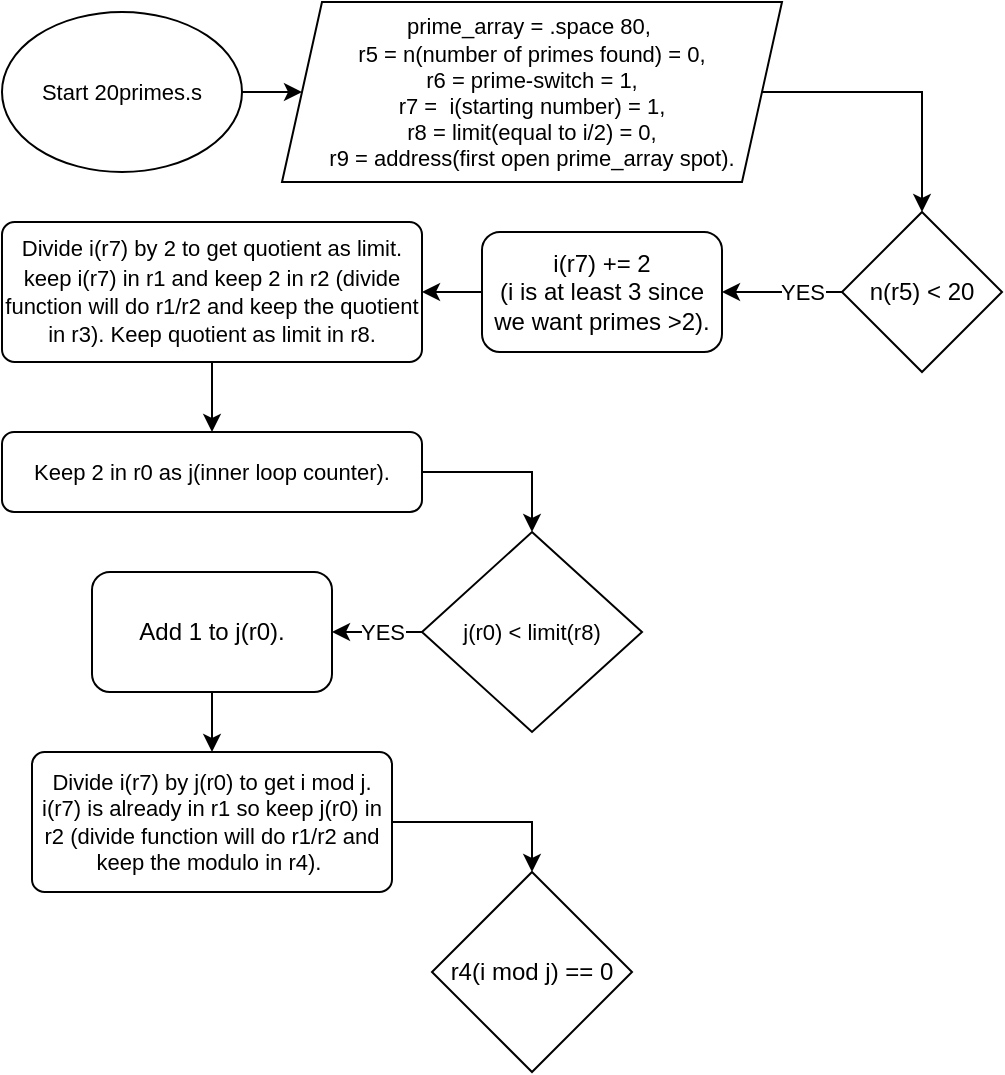 <mxfile version="24.7.17">
  <diagram id="C5RBs43oDa-KdzZeNtuy" name="Page-1">
    <mxGraphModel dx="1024" dy="551" grid="1" gridSize="10" guides="1" tooltips="1" connect="1" arrows="1" fold="1" page="1" pageScale="1" pageWidth="827" pageHeight="1169" math="0" shadow="0">
      <root>
        <mxCell id="WIyWlLk6GJQsqaUBKTNV-0" />
        <mxCell id="WIyWlLk6GJQsqaUBKTNV-1" parent="WIyWlLk6GJQsqaUBKTNV-0" />
        <mxCell id="cQ4_4YdVN7kmOieFbHOs-3" style="edgeStyle=orthogonalEdgeStyle;rounded=0;orthogonalLoop=1;jettySize=auto;html=1;" parent="WIyWlLk6GJQsqaUBKTNV-1" source="cQ4_4YdVN7kmOieFbHOs-0" target="cQ4_4YdVN7kmOieFbHOs-2" edge="1">
          <mxGeometry relative="1" as="geometry" />
        </mxCell>
        <mxCell id="cQ4_4YdVN7kmOieFbHOs-0" value="Start 20primes.s" style="ellipse;whiteSpace=wrap;html=1;fontSize=11;" parent="WIyWlLk6GJQsqaUBKTNV-1" vertex="1">
          <mxGeometry x="20" y="30" width="120" height="80" as="geometry" />
        </mxCell>
        <mxCell id="J-oFv2lPrlL1pE4jfR2Q-1" style="edgeStyle=orthogonalEdgeStyle;rounded=0;orthogonalLoop=1;jettySize=auto;html=1;exitX=1;exitY=0.5;exitDx=0;exitDy=0;entryX=0.5;entryY=0;entryDx=0;entryDy=0;" edge="1" parent="WIyWlLk6GJQsqaUBKTNV-1" source="cQ4_4YdVN7kmOieFbHOs-2" target="J-oFv2lPrlL1pE4jfR2Q-0">
          <mxGeometry relative="1" as="geometry" />
        </mxCell>
        <mxCell id="cQ4_4YdVN7kmOieFbHOs-2" value="&lt;font style=&quot;font-size: 11px;&quot;&gt;prime_array = .space 80,&amp;nbsp;&lt;/font&gt;&lt;div style=&quot;font-size: 11px;&quot;&gt;&lt;font style=&quot;font-size: 11px;&quot;&gt;r5 = n(number of primes found) = 0,&lt;/font&gt;&lt;/div&gt;&lt;div style=&quot;font-size: 11px;&quot;&gt;&lt;font style=&quot;font-size: 11px;&quot;&gt;r6 = prime-switch = 1,&lt;/font&gt;&lt;/div&gt;&lt;div style=&quot;font-size: 11px;&quot;&gt;&lt;font style=&quot;font-size: 11px;&quot;&gt;r7 =&amp;nbsp; i(starting number) = 1,&lt;/font&gt;&lt;/div&gt;&lt;div style=&quot;font-size: 11px;&quot;&gt;&lt;font style=&quot;font-size: 11px;&quot;&gt;r8 = limit(equal to i/2) = 0,&lt;/font&gt;&lt;/div&gt;&lt;div style=&quot;font-size: 11px;&quot;&gt;&lt;font style=&quot;font-size: 11px;&quot;&gt;r9 = address(first open prime_array spot).&lt;/font&gt;&lt;/div&gt;" style="shape=parallelogram;perimeter=parallelogramPerimeter;whiteSpace=wrap;html=1;fixedSize=1;" parent="WIyWlLk6GJQsqaUBKTNV-1" vertex="1">
          <mxGeometry x="160" y="25" width="250" height="90" as="geometry" />
        </mxCell>
        <mxCell id="J-oFv2lPrlL1pE4jfR2Q-4" value="YES" style="edgeStyle=orthogonalEdgeStyle;rounded=0;orthogonalLoop=1;jettySize=auto;html=1;exitX=0;exitY=0.5;exitDx=0;exitDy=0;entryX=1;entryY=0.5;entryDx=0;entryDy=0;" edge="1" parent="WIyWlLk6GJQsqaUBKTNV-1" source="J-oFv2lPrlL1pE4jfR2Q-0" target="J-oFv2lPrlL1pE4jfR2Q-3">
          <mxGeometry x="-0.333" relative="1" as="geometry">
            <mxPoint as="offset" />
          </mxGeometry>
        </mxCell>
        <mxCell id="J-oFv2lPrlL1pE4jfR2Q-0" value="n(r5) &amp;lt; 20" style="rhombus;whiteSpace=wrap;html=1;" vertex="1" parent="WIyWlLk6GJQsqaUBKTNV-1">
          <mxGeometry x="440" y="130" width="80" height="80" as="geometry" />
        </mxCell>
        <mxCell id="J-oFv2lPrlL1pE4jfR2Q-11" style="edgeStyle=orthogonalEdgeStyle;rounded=0;orthogonalLoop=1;jettySize=auto;html=1;entryX=1;entryY=0.5;entryDx=0;entryDy=0;" edge="1" parent="WIyWlLk6GJQsqaUBKTNV-1" source="J-oFv2lPrlL1pE4jfR2Q-3" target="J-oFv2lPrlL1pE4jfR2Q-5">
          <mxGeometry relative="1" as="geometry" />
        </mxCell>
        <mxCell id="J-oFv2lPrlL1pE4jfR2Q-3" value="i(r7) += 2&lt;div&gt;(i is at least 3 since we want primes &amp;gt;2).&lt;/div&gt;" style="rounded=1;whiteSpace=wrap;html=1;" vertex="1" parent="WIyWlLk6GJQsqaUBKTNV-1">
          <mxGeometry x="260" y="140" width="120" height="60" as="geometry" />
        </mxCell>
        <mxCell id="J-oFv2lPrlL1pE4jfR2Q-13" style="edgeStyle=orthogonalEdgeStyle;rounded=0;orthogonalLoop=1;jettySize=auto;html=1;entryX=0.5;entryY=0;entryDx=0;entryDy=0;" edge="1" parent="WIyWlLk6GJQsqaUBKTNV-1" source="J-oFv2lPrlL1pE4jfR2Q-5" target="J-oFv2lPrlL1pE4jfR2Q-9">
          <mxGeometry relative="1" as="geometry" />
        </mxCell>
        <mxCell id="J-oFv2lPrlL1pE4jfR2Q-5" value="&lt;div style=&quot;font-size: 11px;&quot;&gt;&lt;font style=&quot;font-size: 11px;&quot;&gt;Divide i(r7) by 2 to get quotient as limit.&lt;/font&gt;&lt;/div&gt;&lt;font style=&quot;font-size: 11px;&quot;&gt;keep i(r7) in r1 and keep 2 in r2 (divide function will do r1/r2 and keep the quotient in r3). Keep quotient as limit in r8.&lt;/font&gt;&lt;span style=&quot;color: rgba(0, 0, 0, 0); font-family: monospace; font-size: 0px; text-align: start; text-wrap: nowrap; background-color: initial;&quot;&gt;%3CmxGraphModel%3E%3Croot%3E%3CmxCell%20id%3D%220%22%2F%3E%3CmxCell%20id%3D%221%22%20parent%3D%220%22%2F%3E%3CmxCell%20id%3D%222%22%20value%3D%22n(r5)%26amp%3Bnbsp%3B%22%20style%3D%22rhombus%3BwhiteSpace%3Dwrap%3Bhtml%3D1%3B%22%20vertex%3D%221%22%20parent%3D%221%22%3E%3CmxGeometry%20x%3D%22480%22%20y%3D%2290%22%20width%3D%2280%22%20height%3D%2280%22%20as%3D%22geometry%22%2F%3E%3C%2FmxCell%3E%3C%2Froot%3E%3C%2FmxGraphModel%3E&lt;/span&gt;" style="rounded=1;whiteSpace=wrap;html=1;arcSize=9;" vertex="1" parent="WIyWlLk6GJQsqaUBKTNV-1">
          <mxGeometry x="20" y="135" width="210" height="70" as="geometry" />
        </mxCell>
        <mxCell id="J-oFv2lPrlL1pE4jfR2Q-25" style="edgeStyle=orthogonalEdgeStyle;rounded=0;orthogonalLoop=1;jettySize=auto;html=1;entryX=0.5;entryY=0;entryDx=0;entryDy=0;exitX=1;exitY=0.5;exitDx=0;exitDy=0;" edge="1" parent="WIyWlLk6GJQsqaUBKTNV-1" source="J-oFv2lPrlL1pE4jfR2Q-9" target="J-oFv2lPrlL1pE4jfR2Q-14">
          <mxGeometry relative="1" as="geometry">
            <mxPoint x="310" y="260" as="targetPoint" />
          </mxGeometry>
        </mxCell>
        <mxCell id="J-oFv2lPrlL1pE4jfR2Q-9" value="&lt;font style=&quot;font-size: 11px;&quot;&gt;Keep 2 in r0 as j(inner loop counter).&lt;/font&gt;" style="rounded=1;whiteSpace=wrap;html=1;" vertex="1" parent="WIyWlLk6GJQsqaUBKTNV-1">
          <mxGeometry x="20" y="240" width="210" height="40" as="geometry" />
        </mxCell>
        <mxCell id="J-oFv2lPrlL1pE4jfR2Q-17" style="edgeStyle=orthogonalEdgeStyle;rounded=0;orthogonalLoop=1;jettySize=auto;html=1;" edge="1" parent="WIyWlLk6GJQsqaUBKTNV-1" source="J-oFv2lPrlL1pE4jfR2Q-14" target="J-oFv2lPrlL1pE4jfR2Q-15">
          <mxGeometry relative="1" as="geometry" />
        </mxCell>
        <mxCell id="J-oFv2lPrlL1pE4jfR2Q-18" value="YES" style="edgeLabel;html=1;align=center;verticalAlign=middle;resizable=0;points=[];" vertex="1" connectable="0" parent="J-oFv2lPrlL1pE4jfR2Q-17">
          <mxGeometry x="-0.094" relative="1" as="geometry">
            <mxPoint as="offset" />
          </mxGeometry>
        </mxCell>
        <mxCell id="J-oFv2lPrlL1pE4jfR2Q-14" value="&lt;font style=&quot;font-size: 11px;&quot;&gt;j(r0) &amp;lt; limit(r8)&lt;/font&gt;" style="rhombus;whiteSpace=wrap;html=1;" vertex="1" parent="WIyWlLk6GJQsqaUBKTNV-1">
          <mxGeometry x="230" y="290" width="110" height="100" as="geometry" />
        </mxCell>
        <mxCell id="J-oFv2lPrlL1pE4jfR2Q-23" style="edgeStyle=orthogonalEdgeStyle;rounded=0;orthogonalLoop=1;jettySize=auto;html=1;entryX=0.5;entryY=0;entryDx=0;entryDy=0;" edge="1" parent="WIyWlLk6GJQsqaUBKTNV-1" source="J-oFv2lPrlL1pE4jfR2Q-15" target="J-oFv2lPrlL1pE4jfR2Q-19">
          <mxGeometry relative="1" as="geometry" />
        </mxCell>
        <mxCell id="J-oFv2lPrlL1pE4jfR2Q-15" value="Add 1 to j(r0)." style="rounded=1;whiteSpace=wrap;html=1;" vertex="1" parent="WIyWlLk6GJQsqaUBKTNV-1">
          <mxGeometry x="65" y="310" width="120" height="60" as="geometry" />
        </mxCell>
        <mxCell id="J-oFv2lPrlL1pE4jfR2Q-27" style="edgeStyle=orthogonalEdgeStyle;rounded=0;orthogonalLoop=1;jettySize=auto;html=1;entryX=0.5;entryY=0;entryDx=0;entryDy=0;" edge="1" parent="WIyWlLk6GJQsqaUBKTNV-1" source="J-oFv2lPrlL1pE4jfR2Q-19" target="J-oFv2lPrlL1pE4jfR2Q-26">
          <mxGeometry relative="1" as="geometry" />
        </mxCell>
        <mxCell id="J-oFv2lPrlL1pE4jfR2Q-19" value="&lt;div style=&quot;font-size: 11px;&quot;&gt;&lt;font style=&quot;font-size: 11px;&quot;&gt;Divide i(r7) by j(r0) to get i mod j. &lt;/font&gt;&lt;font style=&quot;background-color: initial;&quot;&gt;i(r7) is already in r1 so keep j(r0) in r2 (divide function will do r1/r2 and keep the modulo in r4). &lt;/font&gt;&lt;span style=&quot;background-color: initial; text-wrap: nowrap; color: rgba(0, 0, 0, 0); font-family: monospace; text-align: start; font-size: 0px;&quot;&gt;3CmxGraphModel%3E%3Croot%3E%3CmxCell%20id%3D%220%22%2F%3E%3CmxCell%20id%3D%221%22%20parent%3D%220%22%2F%3E%3CmxCell%20id%3D%222%22%20value%3D%22n(r5)%26amp%3Bnbsp%3B%22%20style%3D%22rhombus%3BwhiteSpace%3Dwrap%3Bhtml%3D1%3B%22%20vertex%3D%221%22%20parent%3D%221%22%3E%3CmxGeometry%20x%3D%22480%22%20y%3D%2290%22%20width%3D%2280%22%20height%3D%2280%22%20as%3D%22geometry%22%2F%3E%3C%2FmxCell%3E%3C%2Froot%3E%3C%2FmxGraphModel%3E&lt;/span&gt;&lt;/div&gt;" style="rounded=1;whiteSpace=wrap;html=1;arcSize=9;" vertex="1" parent="WIyWlLk6GJQsqaUBKTNV-1">
          <mxGeometry x="35" y="400" width="180" height="70" as="geometry" />
        </mxCell>
        <mxCell id="J-oFv2lPrlL1pE4jfR2Q-26" value="r4(i mod j) == 0" style="rhombus;whiteSpace=wrap;html=1;" vertex="1" parent="WIyWlLk6GJQsqaUBKTNV-1">
          <mxGeometry x="235" y="460" width="100" height="100" as="geometry" />
        </mxCell>
      </root>
    </mxGraphModel>
  </diagram>
</mxfile>
